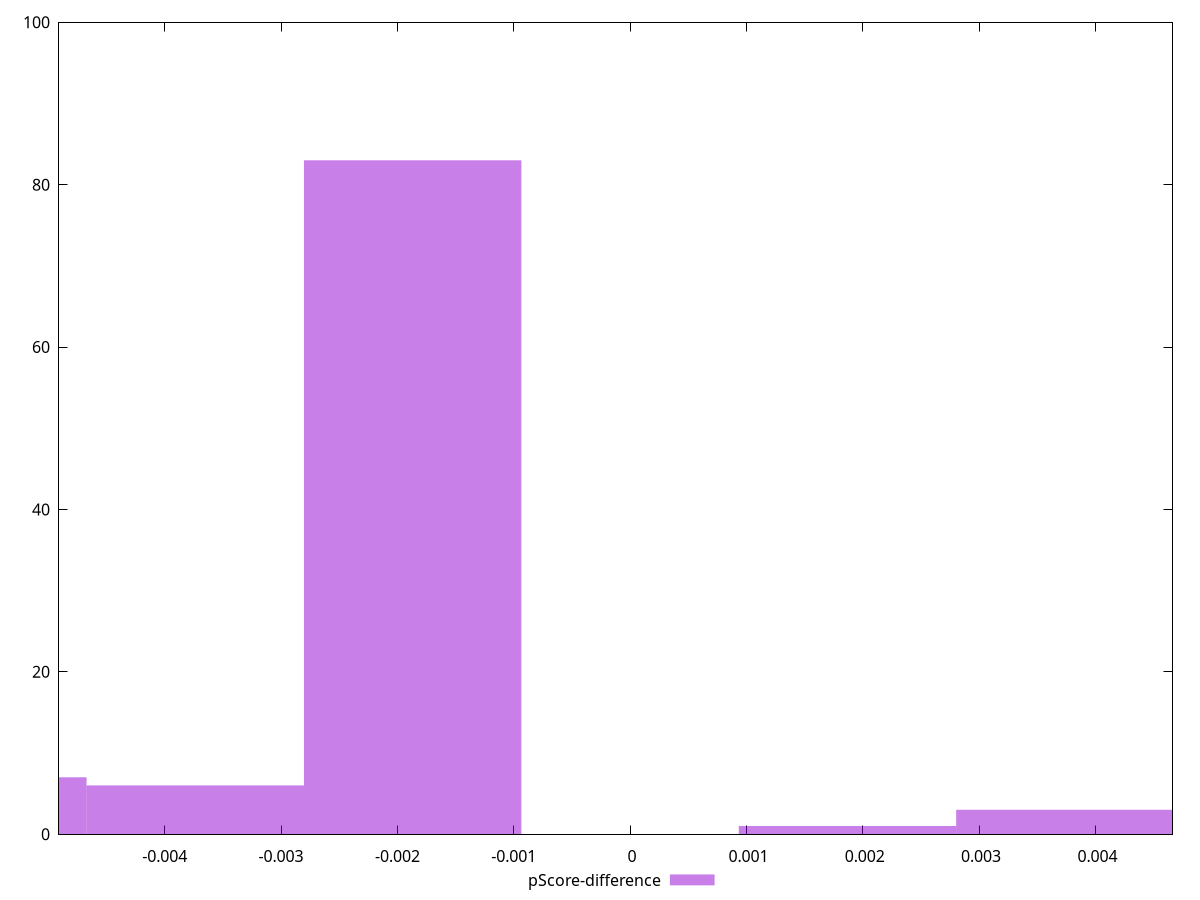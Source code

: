 reset

$pScoreDifference <<EOF
0.0037375565114028814 3
-0.0018687782557014407 83
-0.0037375565114028814 6
-0.005606334767104322 7
0.0018687782557014407 1
EOF

set key outside below
set boxwidth 0.0018687782557014407
set xrange [-0.00490877788239108:0.0046626525519175566]
set yrange [0:100]
set trange [0:100]
set style fill transparent solid 0.5 noborder
set terminal svg size 640, 490 enhanced background rgb 'white'
set output "report_00009_2021-02-08T22-37-41.559Z/interactive/samples/pages+cached+noadtech+nomedia+nocss/pScore-difference/histogram.svg"

plot $pScoreDifference title "pScore-difference" with boxes

reset
